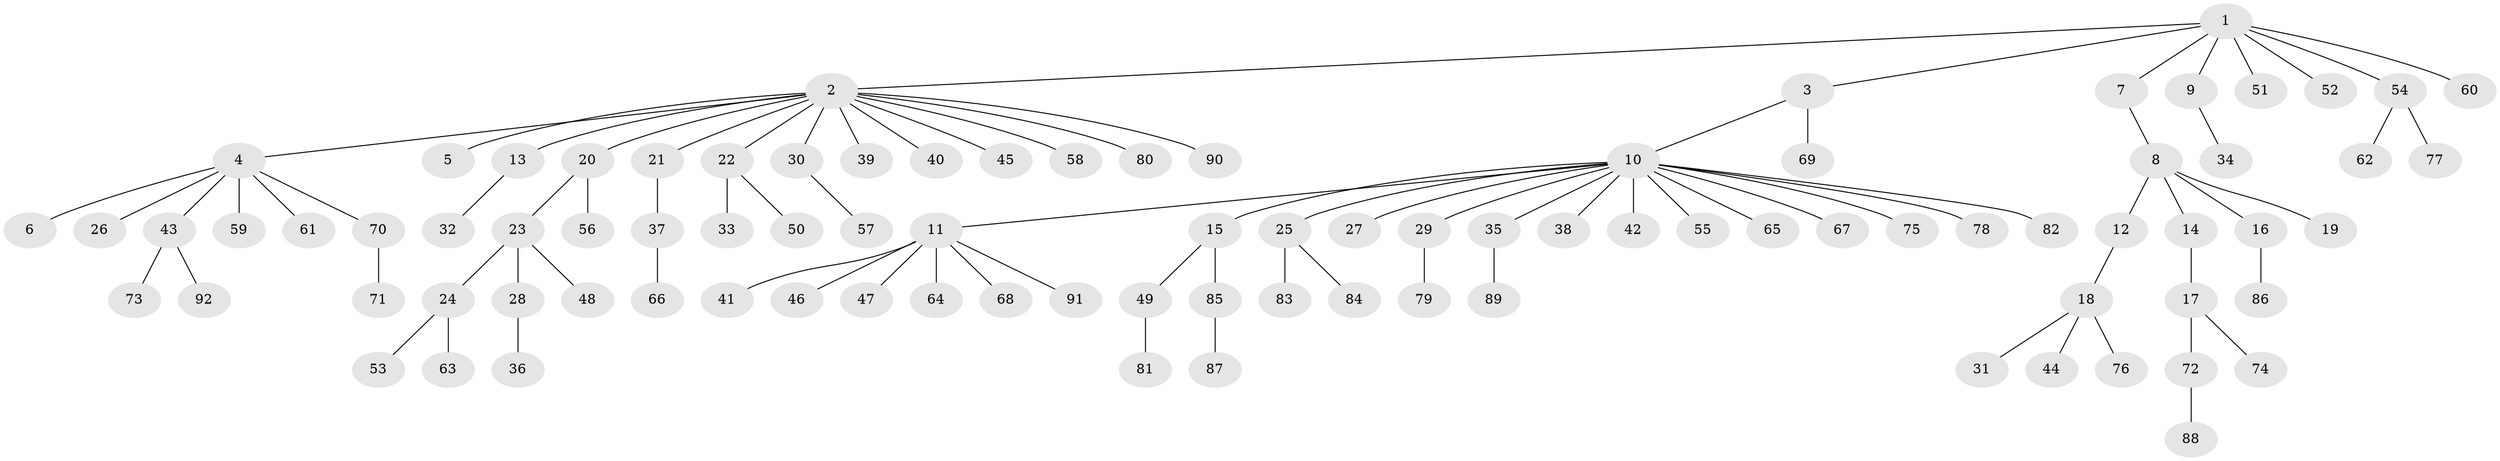 // coarse degree distribution, {7: 0.014492753623188406, 19: 0.014492753623188406, 2: 0.17391304347826086, 1: 0.7101449275362319, 5: 0.028985507246376812, 15: 0.014492753623188406, 6: 0.014492753623188406, 3: 0.028985507246376812}
// Generated by graph-tools (version 1.1) at 2025/23/03/03/25 07:23:50]
// undirected, 92 vertices, 91 edges
graph export_dot {
graph [start="1"]
  node [color=gray90,style=filled];
  1;
  2;
  3;
  4;
  5;
  6;
  7;
  8;
  9;
  10;
  11;
  12;
  13;
  14;
  15;
  16;
  17;
  18;
  19;
  20;
  21;
  22;
  23;
  24;
  25;
  26;
  27;
  28;
  29;
  30;
  31;
  32;
  33;
  34;
  35;
  36;
  37;
  38;
  39;
  40;
  41;
  42;
  43;
  44;
  45;
  46;
  47;
  48;
  49;
  50;
  51;
  52;
  53;
  54;
  55;
  56;
  57;
  58;
  59;
  60;
  61;
  62;
  63;
  64;
  65;
  66;
  67;
  68;
  69;
  70;
  71;
  72;
  73;
  74;
  75;
  76;
  77;
  78;
  79;
  80;
  81;
  82;
  83;
  84;
  85;
  86;
  87;
  88;
  89;
  90;
  91;
  92;
  1 -- 2;
  1 -- 3;
  1 -- 7;
  1 -- 9;
  1 -- 51;
  1 -- 52;
  1 -- 54;
  1 -- 60;
  2 -- 4;
  2 -- 5;
  2 -- 13;
  2 -- 20;
  2 -- 21;
  2 -- 22;
  2 -- 30;
  2 -- 39;
  2 -- 40;
  2 -- 45;
  2 -- 58;
  2 -- 80;
  2 -- 90;
  3 -- 10;
  3 -- 69;
  4 -- 6;
  4 -- 26;
  4 -- 43;
  4 -- 59;
  4 -- 61;
  4 -- 70;
  7 -- 8;
  8 -- 12;
  8 -- 14;
  8 -- 16;
  8 -- 19;
  9 -- 34;
  10 -- 11;
  10 -- 15;
  10 -- 25;
  10 -- 27;
  10 -- 29;
  10 -- 35;
  10 -- 38;
  10 -- 42;
  10 -- 55;
  10 -- 65;
  10 -- 67;
  10 -- 75;
  10 -- 78;
  10 -- 82;
  11 -- 41;
  11 -- 46;
  11 -- 47;
  11 -- 64;
  11 -- 68;
  11 -- 91;
  12 -- 18;
  13 -- 32;
  14 -- 17;
  15 -- 49;
  15 -- 85;
  16 -- 86;
  17 -- 72;
  17 -- 74;
  18 -- 31;
  18 -- 44;
  18 -- 76;
  20 -- 23;
  20 -- 56;
  21 -- 37;
  22 -- 33;
  22 -- 50;
  23 -- 24;
  23 -- 28;
  23 -- 48;
  24 -- 53;
  24 -- 63;
  25 -- 83;
  25 -- 84;
  28 -- 36;
  29 -- 79;
  30 -- 57;
  35 -- 89;
  37 -- 66;
  43 -- 73;
  43 -- 92;
  49 -- 81;
  54 -- 62;
  54 -- 77;
  70 -- 71;
  72 -- 88;
  85 -- 87;
}
